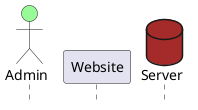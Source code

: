 @startuml Edit Tournament
Actor Admin #palegreen
participant Website
database Server #brown
hide footbox

@enduml